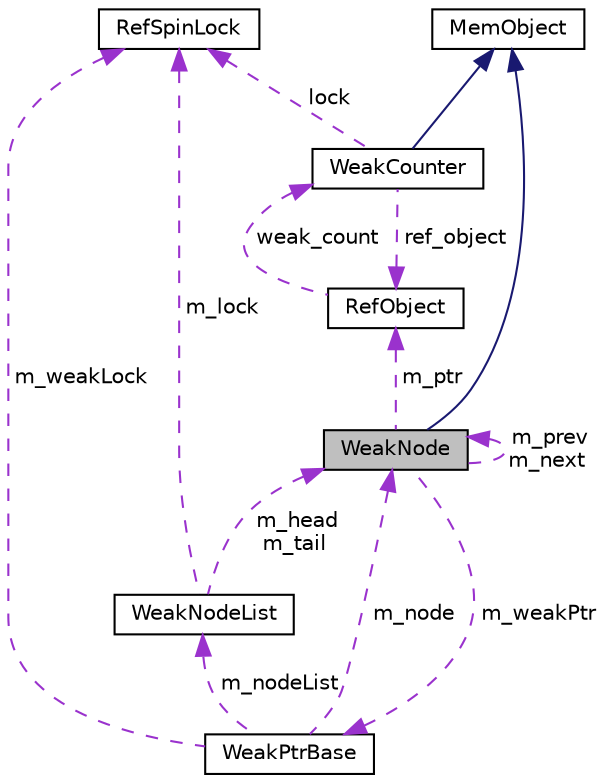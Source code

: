 digraph "WeakNode"
{
  edge [fontname="Helvetica",fontsize="10",labelfontname="Helvetica",labelfontsize="10"];
  node [fontname="Helvetica",fontsize="10",shape=record];
  Node1 [label="WeakNode",height=0.2,width=0.4,color="black", fillcolor="grey75", style="filled", fontcolor="black"];
  Node2 -> Node1 [dir="back",color="midnightblue",fontsize="10",style="solid",fontname="Helvetica"];
  Node2 [label="MemObject",height=0.2,width=0.4,color="black", fillcolor="white", style="filled",URL="$class_mem_object.html"];
  Node1 -> Node1 [dir="back",color="darkorchid3",fontsize="10",style="dashed",label=" m_prev\nm_next" ,fontname="Helvetica"];
  Node3 -> Node1 [dir="back",color="darkorchid3",fontsize="10",style="dashed",label=" m_weakPtr" ,fontname="Helvetica"];
  Node3 [label="WeakPtrBase",height=0.2,width=0.4,color="black", fillcolor="white", style="filled",URL="$class_weak_ptr_base.html"];
  Node4 -> Node3 [dir="back",color="darkorchid3",fontsize="10",style="dashed",label=" m_weakLock" ,fontname="Helvetica"];
  Node4 [label="RefSpinLock",height=0.2,width=0.4,color="black", fillcolor="white", style="filled",URL="$class_ref_spin_lock.html"];
  Node5 -> Node3 [dir="back",color="darkorchid3",fontsize="10",style="dashed",label=" m_nodeList" ,fontname="Helvetica"];
  Node5 [label="WeakNodeList",height=0.2,width=0.4,color="black", fillcolor="white", style="filled",URL="$class_weak_node_list.html"];
  Node4 -> Node5 [dir="back",color="darkorchid3",fontsize="10",style="dashed",label=" m_lock" ,fontname="Helvetica"];
  Node1 -> Node5 [dir="back",color="darkorchid3",fontsize="10",style="dashed",label=" m_head\nm_tail" ,fontname="Helvetica"];
  Node1 -> Node3 [dir="back",color="darkorchid3",fontsize="10",style="dashed",label=" m_node" ,fontname="Helvetica"];
  Node6 -> Node1 [dir="back",color="darkorchid3",fontsize="10",style="dashed",label=" m_ptr" ,fontname="Helvetica"];
  Node6 [label="RefObject",height=0.2,width=0.4,color="black", fillcolor="white", style="filled",URL="$class_ref_object.html"];
  Node7 -> Node6 [dir="back",color="darkorchid3",fontsize="10",style="dashed",label=" weak_count" ,fontname="Helvetica"];
  Node7 [label="WeakCounter",height=0.2,width=0.4,color="black", fillcolor="white", style="filled",URL="$class_weak_counter.html",tooltip="WeakCounter. "];
  Node2 -> Node7 [dir="back",color="midnightblue",fontsize="10",style="solid",fontname="Helvetica"];
  Node4 -> Node7 [dir="back",color="darkorchid3",fontsize="10",style="dashed",label=" lock" ,fontname="Helvetica"];
  Node6 -> Node7 [dir="back",color="darkorchid3",fontsize="10",style="dashed",label=" ref_object" ,fontname="Helvetica"];
}
